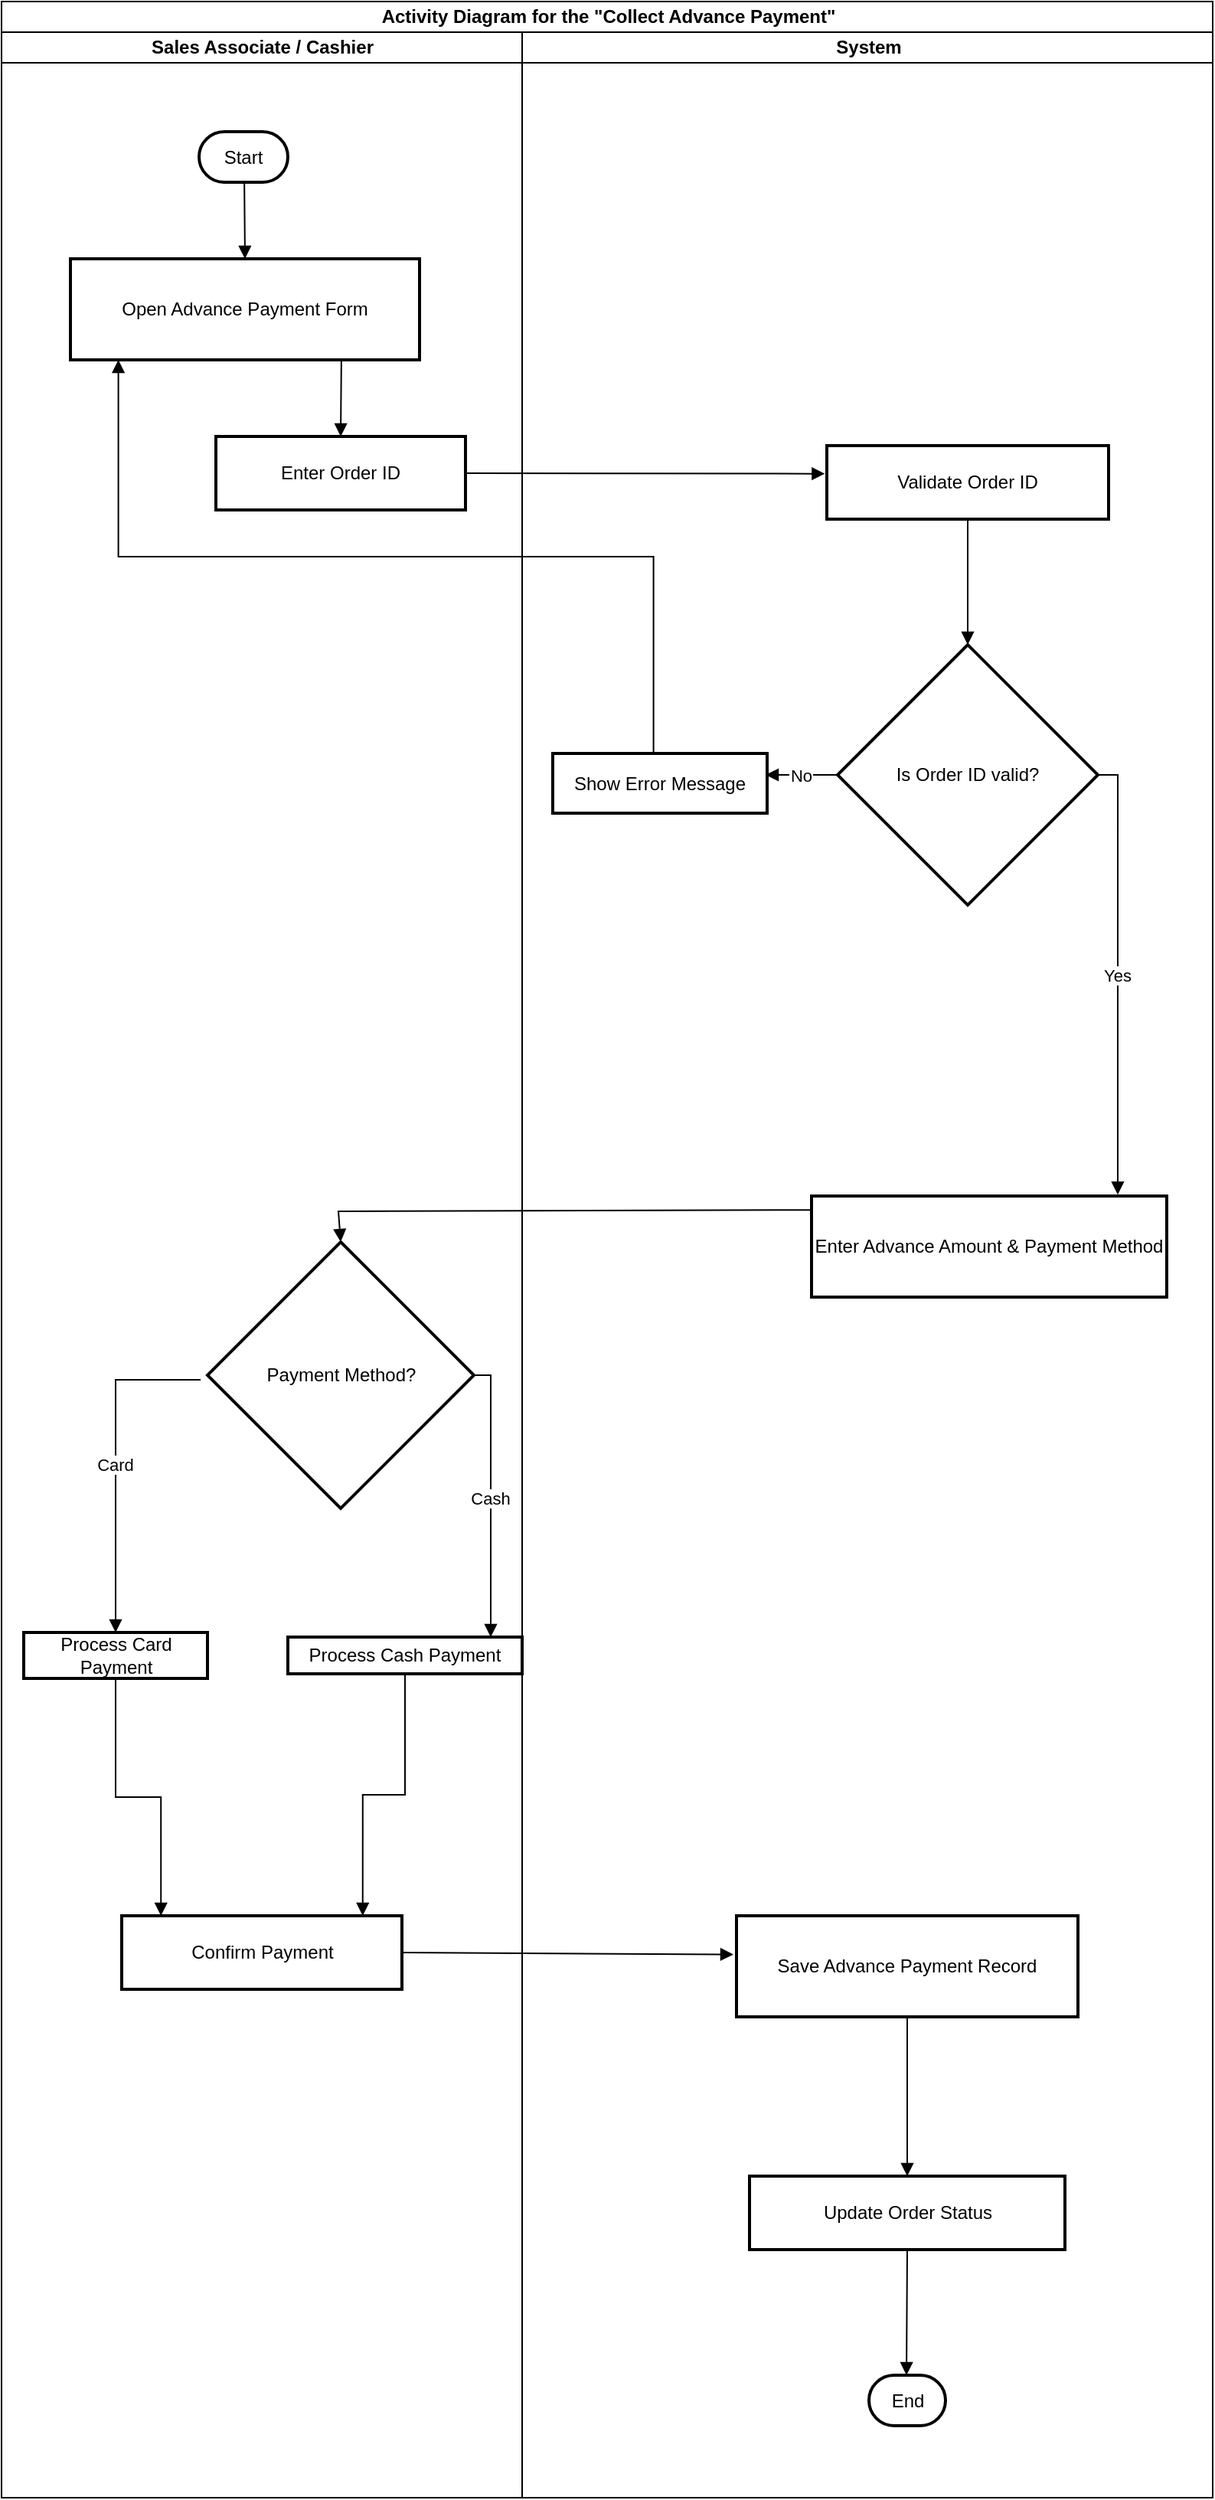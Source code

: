<mxfile version="24.7.17">
  <diagram name="Page-1" id="c93AFHwlsbIo-_jMMOhD">
    <mxGraphModel dx="1518" dy="1831" grid="1" gridSize="10" guides="1" tooltips="1" connect="1" arrows="1" fold="1" page="1" pageScale="1" pageWidth="850" pageHeight="1100" math="0" shadow="0">
      <root>
        <mxCell id="0" />
        <mxCell id="1" parent="0" />
        <mxCell id="xxmeabHHSh_2cT_IIZDM-5" value="Start" style="rounded=1;whiteSpace=wrap;arcSize=50;strokeWidth=2;" parent="1" vertex="1">
          <mxGeometry x="259" y="45" width="58" height="33" as="geometry" />
        </mxCell>
        <mxCell id="xxmeabHHSh_2cT_IIZDM-6" value="Open Advance Payment Form" style="whiteSpace=wrap;strokeWidth=2;" parent="1" vertex="1">
          <mxGeometry x="175" y="128" width="228" height="66" as="geometry" />
        </mxCell>
        <mxCell id="xxmeabHHSh_2cT_IIZDM-7" value="Enter Order ID" style="whiteSpace=wrap;strokeWidth=2;" parent="1" vertex="1">
          <mxGeometry x="270" y="244" width="163" height="48" as="geometry" />
        </mxCell>
        <mxCell id="xxmeabHHSh_2cT_IIZDM-19" value="" style="curved=1;startArrow=none;endArrow=block;exitX=0.51;exitY=1.01;entryX=0.5;entryY=0.01;rounded=0;" parent="1" source="xxmeabHHSh_2cT_IIZDM-5" target="xxmeabHHSh_2cT_IIZDM-6" edge="1">
          <mxGeometry relative="1" as="geometry">
            <Array as="points" />
          </mxGeometry>
        </mxCell>
        <mxCell id="xxmeabHHSh_2cT_IIZDM-20" value="" style="startArrow=none;endArrow=block;exitX=0.776;exitY=1.006;entryX=0.5;entryY=0.01;rounded=0;exitDx=0;exitDy=0;exitPerimeter=0;" parent="1" source="xxmeabHHSh_2cT_IIZDM-6" target="xxmeabHHSh_2cT_IIZDM-7" edge="1">
          <mxGeometry relative="1" as="geometry" />
        </mxCell>
        <mxCell id="xxmeabHHSh_2cT_IIZDM-21" value="" style="curved=1;startArrow=none;endArrow=block;exitX=1;exitY=0.5;entryX=-0.007;entryY=0.382;rounded=0;exitDx=0;exitDy=0;entryDx=0;entryDy=0;entryPerimeter=0;" parent="1" source="xxmeabHHSh_2cT_IIZDM-7" target="xxmeabHHSh_2cT_IIZDM-8" edge="1">
          <mxGeometry relative="1" as="geometry">
            <Array as="points" />
          </mxGeometry>
        </mxCell>
        <mxCell id="xxmeabHHSh_2cT_IIZDM-24" value="" style="startArrow=none;endArrow=block;exitX=0.47;exitY=0;entryX=0.13;entryY=1.01;rounded=0;edgeStyle=orthogonalEdgeStyle;" parent="1" source="xxmeabHHSh_2cT_IIZDM-10" target="xxmeabHHSh_2cT_IIZDM-6" edge="1">
          <mxGeometry relative="1" as="geometry" />
        </mxCell>
        <mxCell id="85LRlIAfu_c1aVBc82Wj-1" value="Activity Diagram for the &quot;Collect Advance Payment&quot;" style="swimlane;childLayout=stackLayout;resizeParent=1;resizeParentMax=0;startSize=20;html=1;" vertex="1" parent="1">
          <mxGeometry x="130.0" y="-40" width="791" height="1630" as="geometry" />
        </mxCell>
        <mxCell id="85LRlIAfu_c1aVBc82Wj-2" value="Sales Associate / Cashier" style="swimlane;startSize=20;html=1;" vertex="1" parent="85LRlIAfu_c1aVBc82Wj-1">
          <mxGeometry y="20" width="340" height="1610" as="geometry" />
        </mxCell>
        <mxCell id="xxmeabHHSh_2cT_IIZDM-12" value="Payment Method?" style="rhombus;strokeWidth=2;whiteSpace=wrap;" parent="85LRlIAfu_c1aVBc82Wj-2" vertex="1">
          <mxGeometry x="134.5" y="790" width="174" height="174" as="geometry" />
        </mxCell>
        <mxCell id="xxmeabHHSh_2cT_IIZDM-14" value="Process Card Payment" style="whiteSpace=wrap;strokeWidth=2;" parent="85LRlIAfu_c1aVBc82Wj-2" vertex="1">
          <mxGeometry x="14.5" y="1045" width="120" height="30" as="geometry" />
        </mxCell>
        <mxCell id="xxmeabHHSh_2cT_IIZDM-28" value="Card" style="startArrow=none;endArrow=block;entryX=0.5;entryY=-0.01;rounded=0;edgeStyle=orthogonalEdgeStyle;" parent="85LRlIAfu_c1aVBc82Wj-2" target="xxmeabHHSh_2cT_IIZDM-14" edge="1">
          <mxGeometry relative="1" as="geometry">
            <mxPoint x="130.0" y="880" as="sourcePoint" />
            <Array as="points">
              <mxPoint x="75" y="880" />
            </Array>
          </mxGeometry>
        </mxCell>
        <mxCell id="xxmeabHHSh_2cT_IIZDM-13" value="Process Cash Payment" style="whiteSpace=wrap;strokeWidth=2;" parent="85LRlIAfu_c1aVBc82Wj-2" vertex="1">
          <mxGeometry x="187.0" y="1048" width="153" height="24" as="geometry" />
        </mxCell>
        <mxCell id="xxmeabHHSh_2cT_IIZDM-27" value="Cash" style="startArrow=none;endArrow=block;exitX=1;exitY=0.5;entryX=0.866;entryY=0;rounded=0;edgeStyle=orthogonalEdgeStyle;exitDx=0;exitDy=0;entryDx=0;entryDy=0;entryPerimeter=0;" parent="85LRlIAfu_c1aVBc82Wj-2" source="xxmeabHHSh_2cT_IIZDM-12" target="xxmeabHHSh_2cT_IIZDM-13" edge="1">
          <mxGeometry relative="1" as="geometry" />
        </mxCell>
        <mxCell id="xxmeabHHSh_2cT_IIZDM-15" value="Confirm Payment" style="whiteSpace=wrap;strokeWidth=2;" parent="85LRlIAfu_c1aVBc82Wj-2" vertex="1">
          <mxGeometry x="78.5" y="1230" width="183" height="48" as="geometry" />
        </mxCell>
        <mxCell id="xxmeabHHSh_2cT_IIZDM-29" value="" style="startArrow=none;endArrow=block;exitX=0.5;exitY=1;entryX=0.86;entryY=0;rounded=0;edgeStyle=orthogonalEdgeStyle;" parent="85LRlIAfu_c1aVBc82Wj-2" source="xxmeabHHSh_2cT_IIZDM-13" target="xxmeabHHSh_2cT_IIZDM-15" edge="1">
          <mxGeometry relative="1" as="geometry" />
        </mxCell>
        <mxCell id="xxmeabHHSh_2cT_IIZDM-30" value="" style="startArrow=none;endArrow=block;exitX=0.5;exitY=1;entryX=0.14;entryY=0;rounded=0;edgeStyle=orthogonalEdgeStyle;" parent="85LRlIAfu_c1aVBc82Wj-2" source="xxmeabHHSh_2cT_IIZDM-14" target="xxmeabHHSh_2cT_IIZDM-15" edge="1">
          <mxGeometry relative="1" as="geometry" />
        </mxCell>
        <mxCell id="85LRlIAfu_c1aVBc82Wj-3" value="System" style="swimlane;startSize=20;html=1;" vertex="1" parent="85LRlIAfu_c1aVBc82Wj-1">
          <mxGeometry x="340" y="20" width="451" height="1610" as="geometry" />
        </mxCell>
        <mxCell id="xxmeabHHSh_2cT_IIZDM-8" value="Validate Order ID" style="whiteSpace=wrap;strokeWidth=2;" parent="85LRlIAfu_c1aVBc82Wj-3" vertex="1">
          <mxGeometry x="199.0" y="270" width="184" height="48" as="geometry" />
        </mxCell>
        <mxCell id="xxmeabHHSh_2cT_IIZDM-9" value="Is Order ID valid?" style="rhombus;strokeWidth=2;whiteSpace=wrap;" parent="85LRlIAfu_c1aVBc82Wj-3" vertex="1">
          <mxGeometry x="206.0" y="400" width="170" height="170" as="geometry" />
        </mxCell>
        <mxCell id="xxmeabHHSh_2cT_IIZDM-22" value="" style="curved=1;startArrow=none;endArrow=block;exitX=0.5;exitY=1;entryX=0.5;entryY=0;rounded=0;" parent="85LRlIAfu_c1aVBc82Wj-3" source="xxmeabHHSh_2cT_IIZDM-8" target="xxmeabHHSh_2cT_IIZDM-9" edge="1">
          <mxGeometry relative="1" as="geometry">
            <Array as="points" />
          </mxGeometry>
        </mxCell>
        <mxCell id="xxmeabHHSh_2cT_IIZDM-11" value="Enter Advance Amount &amp; Payment Method" style="whiteSpace=wrap;strokeWidth=2;" parent="85LRlIAfu_c1aVBc82Wj-3" vertex="1">
          <mxGeometry x="189.0" y="760" width="232" height="66" as="geometry" />
        </mxCell>
        <mxCell id="xxmeabHHSh_2cT_IIZDM-25" value="Yes" style="startArrow=none;endArrow=block;exitX=1;exitY=0.5;rounded=0;exitDx=0;exitDy=0;entryX=0.862;entryY=-0.013;entryDx=0;entryDy=0;entryPerimeter=0;" parent="85LRlIAfu_c1aVBc82Wj-3" source="xxmeabHHSh_2cT_IIZDM-9" target="xxmeabHHSh_2cT_IIZDM-11" edge="1">
          <mxGeometry relative="1" as="geometry">
            <Array as="points">
              <mxPoint x="389" y="485" />
            </Array>
            <mxPoint x="415.0" y="488" as="sourcePoint" />
            <mxPoint x="389.0" y="753" as="targetPoint" />
          </mxGeometry>
        </mxCell>
        <mxCell id="xxmeabHHSh_2cT_IIZDM-10" value="Show Error Message" style="whiteSpace=wrap;strokeWidth=2;" parent="85LRlIAfu_c1aVBc82Wj-3" vertex="1">
          <mxGeometry x="20" y="471" width="140" height="39" as="geometry" />
        </mxCell>
        <mxCell id="xxmeabHHSh_2cT_IIZDM-23" value="No" style="startArrow=none;endArrow=block;exitX=0;exitY=0.5;rounded=0;exitDx=0;exitDy=0;" parent="85LRlIAfu_c1aVBc82Wj-3" source="xxmeabHHSh_2cT_IIZDM-9" edge="1">
          <mxGeometry relative="1" as="geometry">
            <mxPoint x="159" y="485" as="targetPoint" />
          </mxGeometry>
        </mxCell>
        <mxCell id="xxmeabHHSh_2cT_IIZDM-16" value="Save Advance Payment Record" style="whiteSpace=wrap;strokeWidth=2;" parent="85LRlIAfu_c1aVBc82Wj-3" vertex="1">
          <mxGeometry x="140.0" y="1230" width="223" height="66" as="geometry" />
        </mxCell>
        <mxCell id="xxmeabHHSh_2cT_IIZDM-17" value="Update Order Status" style="whiteSpace=wrap;strokeWidth=2;" parent="85LRlIAfu_c1aVBc82Wj-3" vertex="1">
          <mxGeometry x="148.5" y="1400" width="206" height="48" as="geometry" />
        </mxCell>
        <mxCell id="xxmeabHHSh_2cT_IIZDM-32" value="" style="curved=1;startArrow=none;endArrow=block;exitX=0.5;exitY=1.01;entryX=0.5;entryY=0.01;rounded=0;" parent="85LRlIAfu_c1aVBc82Wj-3" source="xxmeabHHSh_2cT_IIZDM-16" target="xxmeabHHSh_2cT_IIZDM-17" edge="1">
          <mxGeometry relative="1" as="geometry">
            <Array as="points" />
          </mxGeometry>
        </mxCell>
        <mxCell id="xxmeabHHSh_2cT_IIZDM-18" value="End" style="rounded=1;whiteSpace=wrap;arcSize=50;strokeWidth=2;" parent="85LRlIAfu_c1aVBc82Wj-3" vertex="1">
          <mxGeometry x="226.5" y="1530" width="50" height="33" as="geometry" />
        </mxCell>
        <mxCell id="xxmeabHHSh_2cT_IIZDM-33" value="" style="curved=1;startArrow=none;endArrow=block;exitX=0.5;exitY=1.02;entryX=0.49;entryY=-0.01;rounded=0;" parent="85LRlIAfu_c1aVBc82Wj-3" source="xxmeabHHSh_2cT_IIZDM-17" target="xxmeabHHSh_2cT_IIZDM-18" edge="1">
          <mxGeometry relative="1" as="geometry">
            <Array as="points" />
          </mxGeometry>
        </mxCell>
        <mxCell id="xxmeabHHSh_2cT_IIZDM-26" value="" style="startArrow=none;endArrow=block;exitX=0.001;exitY=0.138;entryX=0.5;entryY=0;rounded=0;exitDx=0;exitDy=0;exitPerimeter=0;" parent="85LRlIAfu_c1aVBc82Wj-1" source="xxmeabHHSh_2cT_IIZDM-11" target="xxmeabHHSh_2cT_IIZDM-12" edge="1">
          <mxGeometry relative="1" as="geometry">
            <Array as="points">
              <mxPoint x="220.0" y="790" />
            </Array>
          </mxGeometry>
        </mxCell>
        <mxCell id="xxmeabHHSh_2cT_IIZDM-31" value="" style="curved=1;startArrow=none;endArrow=block;exitX=1;exitY=0.5;entryX=-0.009;entryY=0.383;rounded=0;exitDx=0;exitDy=0;entryDx=0;entryDy=0;entryPerimeter=0;" parent="85LRlIAfu_c1aVBc82Wj-1" source="xxmeabHHSh_2cT_IIZDM-15" target="xxmeabHHSh_2cT_IIZDM-16" edge="1">
          <mxGeometry relative="1" as="geometry">
            <Array as="points" />
          </mxGeometry>
        </mxCell>
      </root>
    </mxGraphModel>
  </diagram>
</mxfile>
